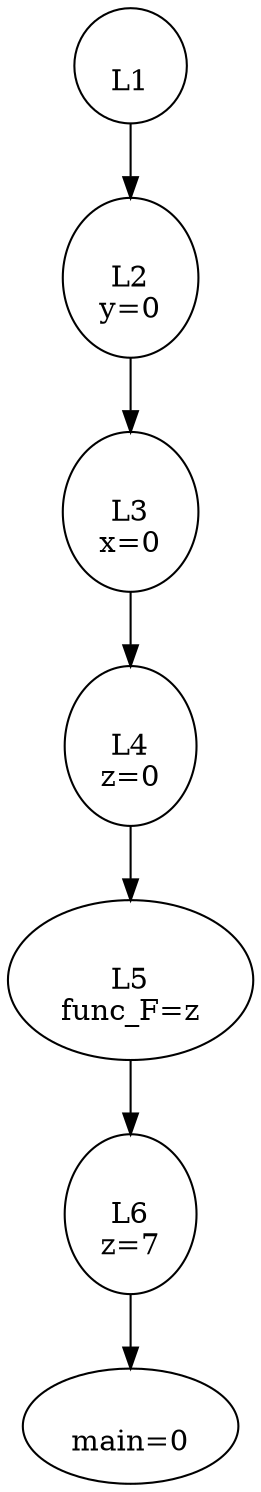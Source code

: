 // Main
digraph {
	1 -> 2 [label=""]
	1 [label="
L1
"]
	2 -> 3 [label=""]
	2 [label="
L2
y=0
"]
	3 -> 4 [label=""]
	3 [label="
L3
x=0
"]
	4 -> 5 [label=""]
	4 [label="
L4
z=0
"]
	5 -> 6 [label=""]
	5 [label="
L5
func_F=z
"]
	6 -> 7 [label=""]
	6 [label="
L6
z=7
"]
	7 [label="
main=0
"]
}
